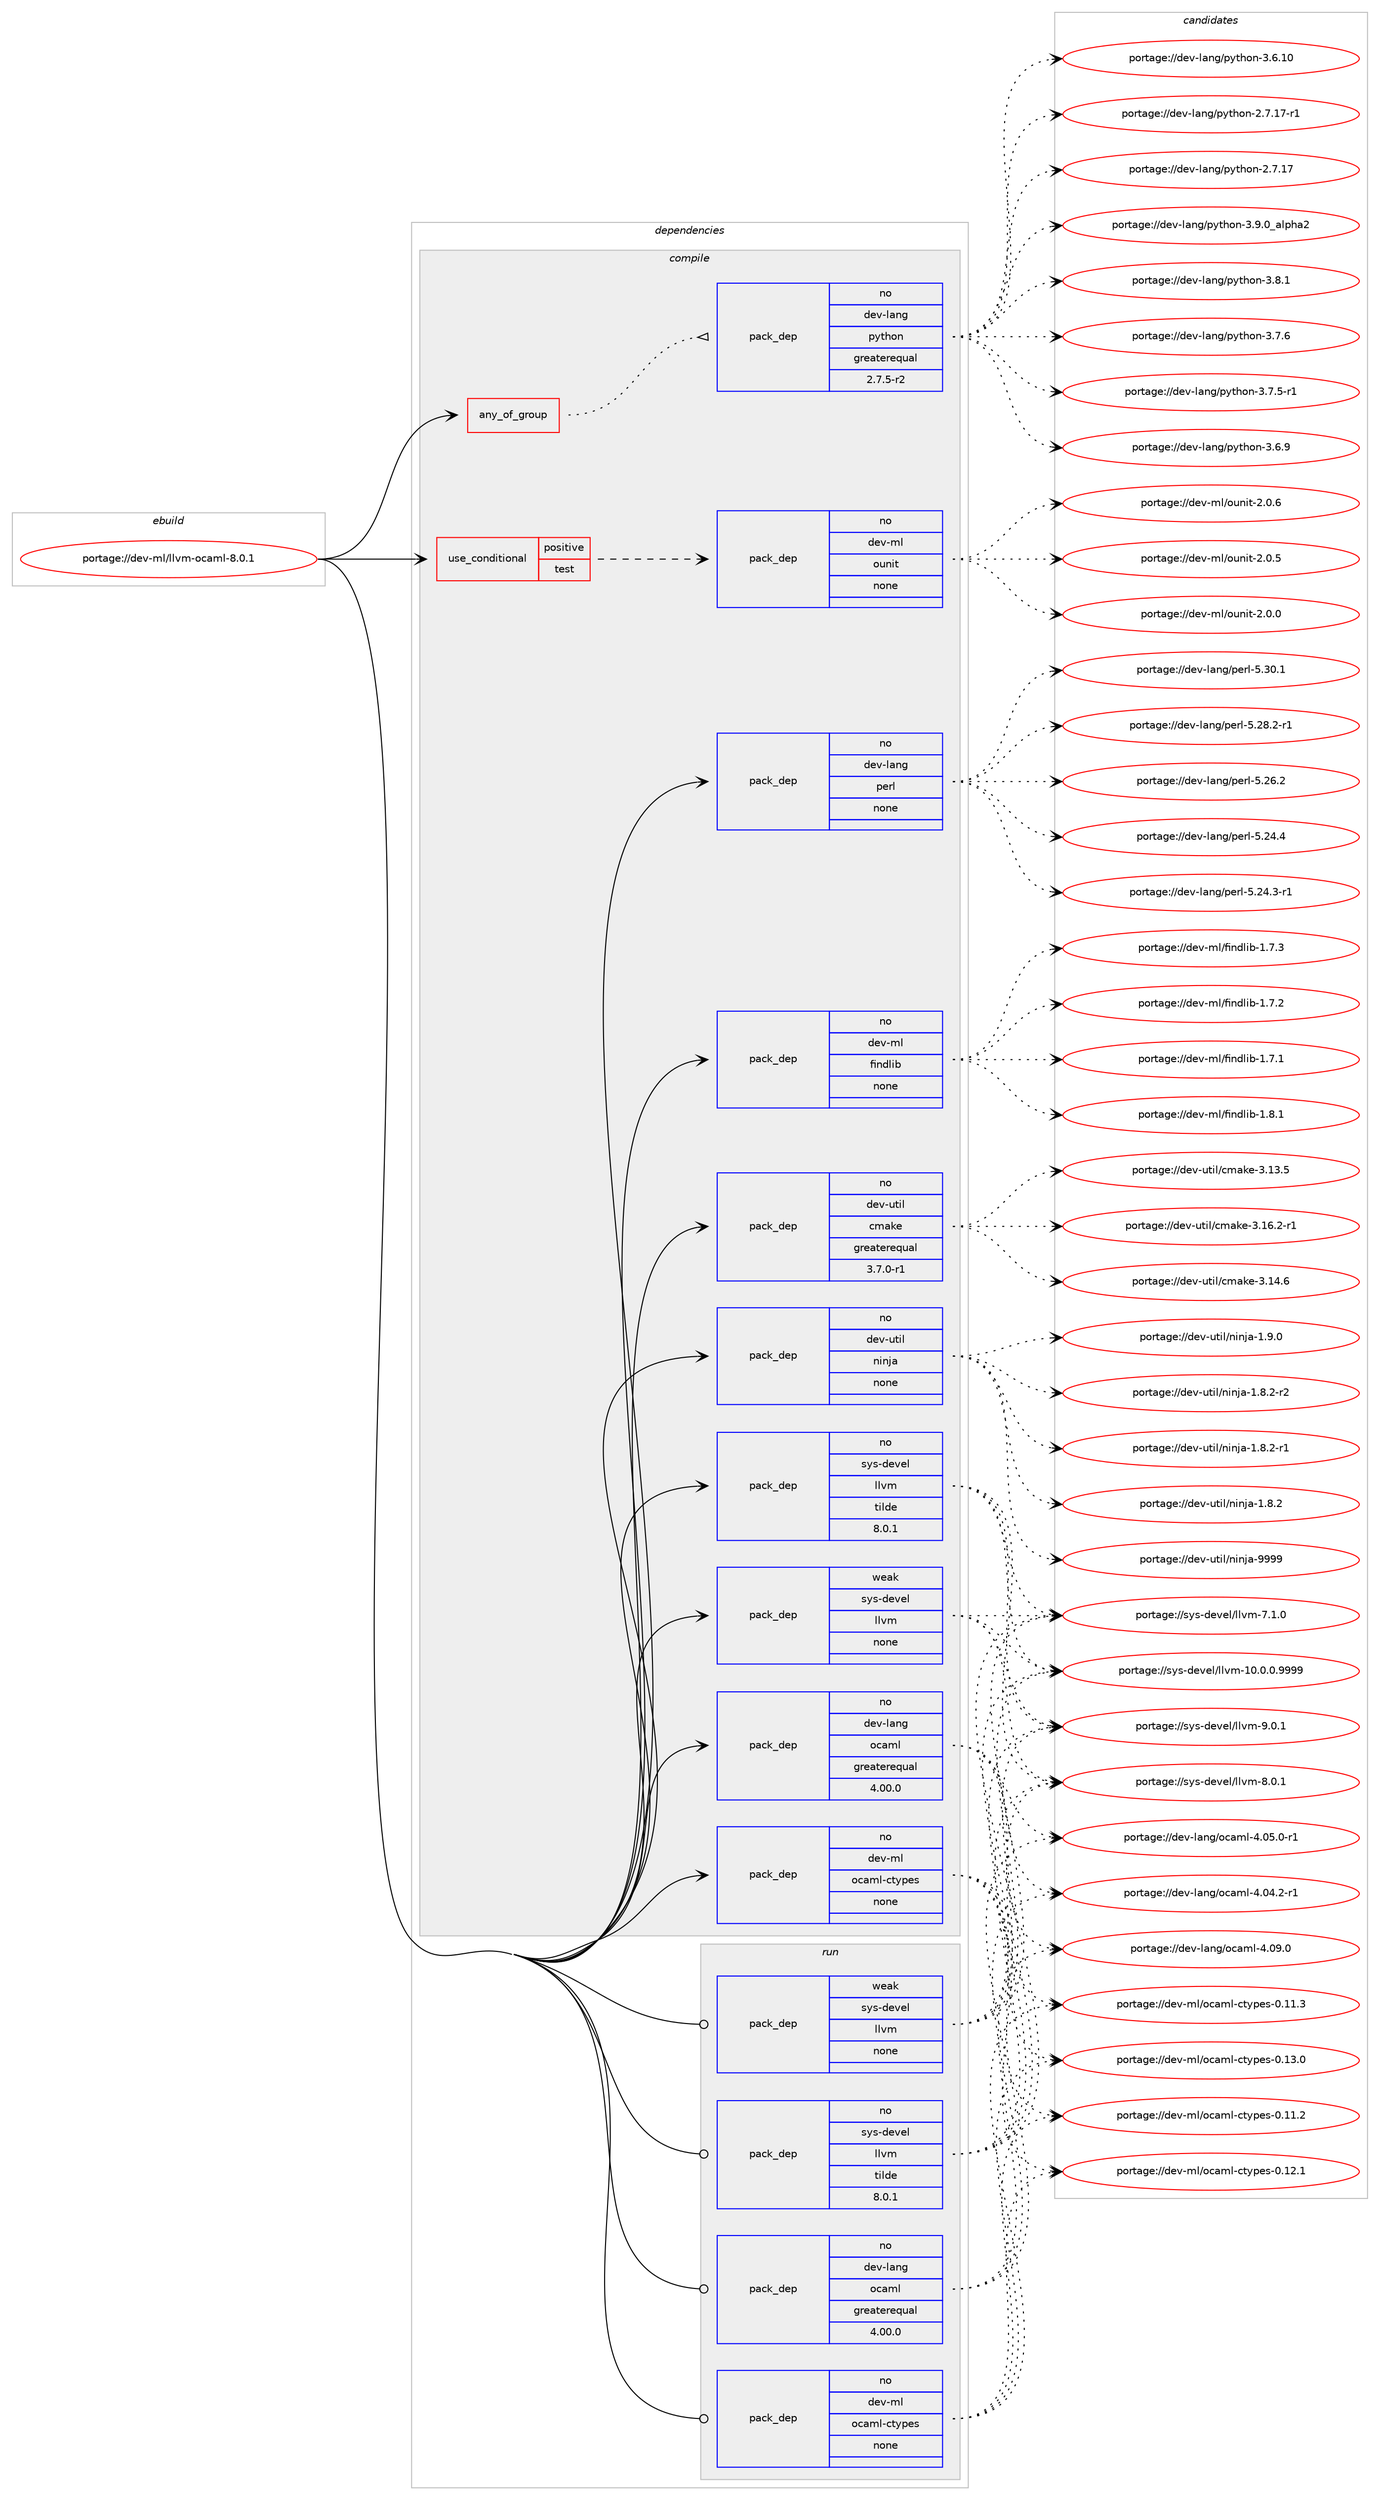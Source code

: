 digraph prolog {

# *************
# Graph options
# *************

newrank=true;
concentrate=true;
compound=true;
graph [rankdir=LR,fontname=Helvetica,fontsize=10,ranksep=1.5];#, ranksep=2.5, nodesep=0.2];
edge  [arrowhead=vee];
node  [fontname=Helvetica,fontsize=10];

# **********
# The ebuild
# **********

subgraph cluster_leftcol {
color=gray;
label=<<i>ebuild</i>>;
id [label="portage://dev-ml/llvm-ocaml-8.0.1", color=red, width=4, href="../dev-ml/llvm-ocaml-8.0.1.svg"];
}

# ****************
# The dependencies
# ****************

subgraph cluster_midcol {
color=gray;
label=<<i>dependencies</i>>;
subgraph cluster_compile {
fillcolor="#eeeeee";
style=filled;
label=<<i>compile</i>>;
subgraph any4905 {
dependency503370 [label=<<TABLE BORDER="0" CELLBORDER="1" CELLSPACING="0" CELLPADDING="4"><TR><TD CELLPADDING="10">any_of_group</TD></TR></TABLE>>, shape=none, color=red];subgraph pack375305 {
dependency503371 [label=<<TABLE BORDER="0" CELLBORDER="1" CELLSPACING="0" CELLPADDING="4" WIDTH="220"><TR><TD ROWSPAN="6" CELLPADDING="30">pack_dep</TD></TR><TR><TD WIDTH="110">no</TD></TR><TR><TD>dev-lang</TD></TR><TR><TD>python</TD></TR><TR><TD>greaterequal</TD></TR><TR><TD>2.7.5-r2</TD></TR></TABLE>>, shape=none, color=blue];
}
dependency503370:e -> dependency503371:w [weight=20,style="dotted",arrowhead="oinv"];
}
id:e -> dependency503370:w [weight=20,style="solid",arrowhead="vee"];
subgraph cond122931 {
dependency503372 [label=<<TABLE BORDER="0" CELLBORDER="1" CELLSPACING="0" CELLPADDING="4"><TR><TD ROWSPAN="3" CELLPADDING="10">use_conditional</TD></TR><TR><TD>positive</TD></TR><TR><TD>test</TD></TR></TABLE>>, shape=none, color=red];
subgraph pack375306 {
dependency503373 [label=<<TABLE BORDER="0" CELLBORDER="1" CELLSPACING="0" CELLPADDING="4" WIDTH="220"><TR><TD ROWSPAN="6" CELLPADDING="30">pack_dep</TD></TR><TR><TD WIDTH="110">no</TD></TR><TR><TD>dev-ml</TD></TR><TR><TD>ounit</TD></TR><TR><TD>none</TD></TR><TR><TD></TD></TR></TABLE>>, shape=none, color=blue];
}
dependency503372:e -> dependency503373:w [weight=20,style="dashed",arrowhead="vee"];
}
id:e -> dependency503372:w [weight=20,style="solid",arrowhead="vee"];
subgraph pack375307 {
dependency503374 [label=<<TABLE BORDER="0" CELLBORDER="1" CELLSPACING="0" CELLPADDING="4" WIDTH="220"><TR><TD ROWSPAN="6" CELLPADDING="30">pack_dep</TD></TR><TR><TD WIDTH="110">no</TD></TR><TR><TD>dev-lang</TD></TR><TR><TD>ocaml</TD></TR><TR><TD>greaterequal</TD></TR><TR><TD>4.00.0</TD></TR></TABLE>>, shape=none, color=blue];
}
id:e -> dependency503374:w [weight=20,style="solid",arrowhead="vee"];
subgraph pack375308 {
dependency503375 [label=<<TABLE BORDER="0" CELLBORDER="1" CELLSPACING="0" CELLPADDING="4" WIDTH="220"><TR><TD ROWSPAN="6" CELLPADDING="30">pack_dep</TD></TR><TR><TD WIDTH="110">no</TD></TR><TR><TD>dev-lang</TD></TR><TR><TD>perl</TD></TR><TR><TD>none</TD></TR><TR><TD></TD></TR></TABLE>>, shape=none, color=blue];
}
id:e -> dependency503375:w [weight=20,style="solid",arrowhead="vee"];
subgraph pack375309 {
dependency503376 [label=<<TABLE BORDER="0" CELLBORDER="1" CELLSPACING="0" CELLPADDING="4" WIDTH="220"><TR><TD ROWSPAN="6" CELLPADDING="30">pack_dep</TD></TR><TR><TD WIDTH="110">no</TD></TR><TR><TD>dev-ml</TD></TR><TR><TD>findlib</TD></TR><TR><TD>none</TD></TR><TR><TD></TD></TR></TABLE>>, shape=none, color=blue];
}
id:e -> dependency503376:w [weight=20,style="solid",arrowhead="vee"];
subgraph pack375310 {
dependency503377 [label=<<TABLE BORDER="0" CELLBORDER="1" CELLSPACING="0" CELLPADDING="4" WIDTH="220"><TR><TD ROWSPAN="6" CELLPADDING="30">pack_dep</TD></TR><TR><TD WIDTH="110">no</TD></TR><TR><TD>dev-ml</TD></TR><TR><TD>ocaml-ctypes</TD></TR><TR><TD>none</TD></TR><TR><TD></TD></TR></TABLE>>, shape=none, color=blue];
}
id:e -> dependency503377:w [weight=20,style="solid",arrowhead="vee"];
subgraph pack375311 {
dependency503378 [label=<<TABLE BORDER="0" CELLBORDER="1" CELLSPACING="0" CELLPADDING="4" WIDTH="220"><TR><TD ROWSPAN="6" CELLPADDING="30">pack_dep</TD></TR><TR><TD WIDTH="110">no</TD></TR><TR><TD>dev-util</TD></TR><TR><TD>cmake</TD></TR><TR><TD>greaterequal</TD></TR><TR><TD>3.7.0-r1</TD></TR></TABLE>>, shape=none, color=blue];
}
id:e -> dependency503378:w [weight=20,style="solid",arrowhead="vee"];
subgraph pack375312 {
dependency503379 [label=<<TABLE BORDER="0" CELLBORDER="1" CELLSPACING="0" CELLPADDING="4" WIDTH="220"><TR><TD ROWSPAN="6" CELLPADDING="30">pack_dep</TD></TR><TR><TD WIDTH="110">no</TD></TR><TR><TD>dev-util</TD></TR><TR><TD>ninja</TD></TR><TR><TD>none</TD></TR><TR><TD></TD></TR></TABLE>>, shape=none, color=blue];
}
id:e -> dependency503379:w [weight=20,style="solid",arrowhead="vee"];
subgraph pack375313 {
dependency503380 [label=<<TABLE BORDER="0" CELLBORDER="1" CELLSPACING="0" CELLPADDING="4" WIDTH="220"><TR><TD ROWSPAN="6" CELLPADDING="30">pack_dep</TD></TR><TR><TD WIDTH="110">no</TD></TR><TR><TD>sys-devel</TD></TR><TR><TD>llvm</TD></TR><TR><TD>tilde</TD></TR><TR><TD>8.0.1</TD></TR></TABLE>>, shape=none, color=blue];
}
id:e -> dependency503380:w [weight=20,style="solid",arrowhead="vee"];
subgraph pack375314 {
dependency503381 [label=<<TABLE BORDER="0" CELLBORDER="1" CELLSPACING="0" CELLPADDING="4" WIDTH="220"><TR><TD ROWSPAN="6" CELLPADDING="30">pack_dep</TD></TR><TR><TD WIDTH="110">weak</TD></TR><TR><TD>sys-devel</TD></TR><TR><TD>llvm</TD></TR><TR><TD>none</TD></TR><TR><TD></TD></TR></TABLE>>, shape=none, color=blue];
}
id:e -> dependency503381:w [weight=20,style="solid",arrowhead="vee"];
}
subgraph cluster_compileandrun {
fillcolor="#eeeeee";
style=filled;
label=<<i>compile and run</i>>;
}
subgraph cluster_run {
fillcolor="#eeeeee";
style=filled;
label=<<i>run</i>>;
subgraph pack375315 {
dependency503382 [label=<<TABLE BORDER="0" CELLBORDER="1" CELLSPACING="0" CELLPADDING="4" WIDTH="220"><TR><TD ROWSPAN="6" CELLPADDING="30">pack_dep</TD></TR><TR><TD WIDTH="110">no</TD></TR><TR><TD>dev-lang</TD></TR><TR><TD>ocaml</TD></TR><TR><TD>greaterequal</TD></TR><TR><TD>4.00.0</TD></TR></TABLE>>, shape=none, color=blue];
}
id:e -> dependency503382:w [weight=20,style="solid",arrowhead="odot"];
subgraph pack375316 {
dependency503383 [label=<<TABLE BORDER="0" CELLBORDER="1" CELLSPACING="0" CELLPADDING="4" WIDTH="220"><TR><TD ROWSPAN="6" CELLPADDING="30">pack_dep</TD></TR><TR><TD WIDTH="110">no</TD></TR><TR><TD>dev-ml</TD></TR><TR><TD>ocaml-ctypes</TD></TR><TR><TD>none</TD></TR><TR><TD></TD></TR></TABLE>>, shape=none, color=blue];
}
id:e -> dependency503383:w [weight=20,style="solid",arrowhead="odot"];
subgraph pack375317 {
dependency503384 [label=<<TABLE BORDER="0" CELLBORDER="1" CELLSPACING="0" CELLPADDING="4" WIDTH="220"><TR><TD ROWSPAN="6" CELLPADDING="30">pack_dep</TD></TR><TR><TD WIDTH="110">no</TD></TR><TR><TD>sys-devel</TD></TR><TR><TD>llvm</TD></TR><TR><TD>tilde</TD></TR><TR><TD>8.0.1</TD></TR></TABLE>>, shape=none, color=blue];
}
id:e -> dependency503384:w [weight=20,style="solid",arrowhead="odot"];
subgraph pack375318 {
dependency503385 [label=<<TABLE BORDER="0" CELLBORDER="1" CELLSPACING="0" CELLPADDING="4" WIDTH="220"><TR><TD ROWSPAN="6" CELLPADDING="30">pack_dep</TD></TR><TR><TD WIDTH="110">weak</TD></TR><TR><TD>sys-devel</TD></TR><TR><TD>llvm</TD></TR><TR><TD>none</TD></TR><TR><TD></TD></TR></TABLE>>, shape=none, color=blue];
}
id:e -> dependency503385:w [weight=20,style="solid",arrowhead="odot"];
}
}

# **************
# The candidates
# **************

subgraph cluster_choices {
rank=same;
color=gray;
label=<<i>candidates</i>>;

subgraph choice375305 {
color=black;
nodesep=1;
choice10010111845108971101034711212111610411111045514657464895971081121049750 [label="portage://dev-lang/python-3.9.0_alpha2", color=red, width=4,href="../dev-lang/python-3.9.0_alpha2.svg"];
choice100101118451089711010347112121116104111110455146564649 [label="portage://dev-lang/python-3.8.1", color=red, width=4,href="../dev-lang/python-3.8.1.svg"];
choice100101118451089711010347112121116104111110455146554654 [label="portage://dev-lang/python-3.7.6", color=red, width=4,href="../dev-lang/python-3.7.6.svg"];
choice1001011184510897110103471121211161041111104551465546534511449 [label="portage://dev-lang/python-3.7.5-r1", color=red, width=4,href="../dev-lang/python-3.7.5-r1.svg"];
choice100101118451089711010347112121116104111110455146544657 [label="portage://dev-lang/python-3.6.9", color=red, width=4,href="../dev-lang/python-3.6.9.svg"];
choice10010111845108971101034711212111610411111045514654464948 [label="portage://dev-lang/python-3.6.10", color=red, width=4,href="../dev-lang/python-3.6.10.svg"];
choice100101118451089711010347112121116104111110455046554649554511449 [label="portage://dev-lang/python-2.7.17-r1", color=red, width=4,href="../dev-lang/python-2.7.17-r1.svg"];
choice10010111845108971101034711212111610411111045504655464955 [label="portage://dev-lang/python-2.7.17", color=red, width=4,href="../dev-lang/python-2.7.17.svg"];
dependency503371:e -> choice10010111845108971101034711212111610411111045514657464895971081121049750:w [style=dotted,weight="100"];
dependency503371:e -> choice100101118451089711010347112121116104111110455146564649:w [style=dotted,weight="100"];
dependency503371:e -> choice100101118451089711010347112121116104111110455146554654:w [style=dotted,weight="100"];
dependency503371:e -> choice1001011184510897110103471121211161041111104551465546534511449:w [style=dotted,weight="100"];
dependency503371:e -> choice100101118451089711010347112121116104111110455146544657:w [style=dotted,weight="100"];
dependency503371:e -> choice10010111845108971101034711212111610411111045514654464948:w [style=dotted,weight="100"];
dependency503371:e -> choice100101118451089711010347112121116104111110455046554649554511449:w [style=dotted,weight="100"];
dependency503371:e -> choice10010111845108971101034711212111610411111045504655464955:w [style=dotted,weight="100"];
}
subgraph choice375306 {
color=black;
nodesep=1;
choice1001011184510910847111117110105116455046484654 [label="portage://dev-ml/ounit-2.0.6", color=red, width=4,href="../dev-ml/ounit-2.0.6.svg"];
choice1001011184510910847111117110105116455046484653 [label="portage://dev-ml/ounit-2.0.5", color=red, width=4,href="../dev-ml/ounit-2.0.5.svg"];
choice1001011184510910847111117110105116455046484648 [label="portage://dev-ml/ounit-2.0.0", color=red, width=4,href="../dev-ml/ounit-2.0.0.svg"];
dependency503373:e -> choice1001011184510910847111117110105116455046484654:w [style=dotted,weight="100"];
dependency503373:e -> choice1001011184510910847111117110105116455046484653:w [style=dotted,weight="100"];
dependency503373:e -> choice1001011184510910847111117110105116455046484648:w [style=dotted,weight="100"];
}
subgraph choice375307 {
color=black;
nodesep=1;
choice100101118451089711010347111999710910845524648574648 [label="portage://dev-lang/ocaml-4.09.0", color=red, width=4,href="../dev-lang/ocaml-4.09.0.svg"];
choice1001011184510897110103471119997109108455246485346484511449 [label="portage://dev-lang/ocaml-4.05.0-r1", color=red, width=4,href="../dev-lang/ocaml-4.05.0-r1.svg"];
choice1001011184510897110103471119997109108455246485246504511449 [label="portage://dev-lang/ocaml-4.04.2-r1", color=red, width=4,href="../dev-lang/ocaml-4.04.2-r1.svg"];
dependency503374:e -> choice100101118451089711010347111999710910845524648574648:w [style=dotted,weight="100"];
dependency503374:e -> choice1001011184510897110103471119997109108455246485346484511449:w [style=dotted,weight="100"];
dependency503374:e -> choice1001011184510897110103471119997109108455246485246504511449:w [style=dotted,weight="100"];
}
subgraph choice375308 {
color=black;
nodesep=1;
choice10010111845108971101034711210111410845534651484649 [label="portage://dev-lang/perl-5.30.1", color=red, width=4,href="../dev-lang/perl-5.30.1.svg"];
choice100101118451089711010347112101114108455346505646504511449 [label="portage://dev-lang/perl-5.28.2-r1", color=red, width=4,href="../dev-lang/perl-5.28.2-r1.svg"];
choice10010111845108971101034711210111410845534650544650 [label="portage://dev-lang/perl-5.26.2", color=red, width=4,href="../dev-lang/perl-5.26.2.svg"];
choice10010111845108971101034711210111410845534650524652 [label="portage://dev-lang/perl-5.24.4", color=red, width=4,href="../dev-lang/perl-5.24.4.svg"];
choice100101118451089711010347112101114108455346505246514511449 [label="portage://dev-lang/perl-5.24.3-r1", color=red, width=4,href="../dev-lang/perl-5.24.3-r1.svg"];
dependency503375:e -> choice10010111845108971101034711210111410845534651484649:w [style=dotted,weight="100"];
dependency503375:e -> choice100101118451089711010347112101114108455346505646504511449:w [style=dotted,weight="100"];
dependency503375:e -> choice10010111845108971101034711210111410845534650544650:w [style=dotted,weight="100"];
dependency503375:e -> choice10010111845108971101034711210111410845534650524652:w [style=dotted,weight="100"];
dependency503375:e -> choice100101118451089711010347112101114108455346505246514511449:w [style=dotted,weight="100"];
}
subgraph choice375309 {
color=black;
nodesep=1;
choice100101118451091084710210511010010810598454946564649 [label="portage://dev-ml/findlib-1.8.1", color=red, width=4,href="../dev-ml/findlib-1.8.1.svg"];
choice100101118451091084710210511010010810598454946554651 [label="portage://dev-ml/findlib-1.7.3", color=red, width=4,href="../dev-ml/findlib-1.7.3.svg"];
choice100101118451091084710210511010010810598454946554650 [label="portage://dev-ml/findlib-1.7.2", color=red, width=4,href="../dev-ml/findlib-1.7.2.svg"];
choice100101118451091084710210511010010810598454946554649 [label="portage://dev-ml/findlib-1.7.1", color=red, width=4,href="../dev-ml/findlib-1.7.1.svg"];
dependency503376:e -> choice100101118451091084710210511010010810598454946564649:w [style=dotted,weight="100"];
dependency503376:e -> choice100101118451091084710210511010010810598454946554651:w [style=dotted,weight="100"];
dependency503376:e -> choice100101118451091084710210511010010810598454946554650:w [style=dotted,weight="100"];
dependency503376:e -> choice100101118451091084710210511010010810598454946554649:w [style=dotted,weight="100"];
}
subgraph choice375310 {
color=black;
nodesep=1;
choice10010111845109108471119997109108459911612111210111545484649514648 [label="portage://dev-ml/ocaml-ctypes-0.13.0", color=red, width=4,href="../dev-ml/ocaml-ctypes-0.13.0.svg"];
choice10010111845109108471119997109108459911612111210111545484649504649 [label="portage://dev-ml/ocaml-ctypes-0.12.1", color=red, width=4,href="../dev-ml/ocaml-ctypes-0.12.1.svg"];
choice10010111845109108471119997109108459911612111210111545484649494651 [label="portage://dev-ml/ocaml-ctypes-0.11.3", color=red, width=4,href="../dev-ml/ocaml-ctypes-0.11.3.svg"];
choice10010111845109108471119997109108459911612111210111545484649494650 [label="portage://dev-ml/ocaml-ctypes-0.11.2", color=red, width=4,href="../dev-ml/ocaml-ctypes-0.11.2.svg"];
dependency503377:e -> choice10010111845109108471119997109108459911612111210111545484649514648:w [style=dotted,weight="100"];
dependency503377:e -> choice10010111845109108471119997109108459911612111210111545484649504649:w [style=dotted,weight="100"];
dependency503377:e -> choice10010111845109108471119997109108459911612111210111545484649494651:w [style=dotted,weight="100"];
dependency503377:e -> choice10010111845109108471119997109108459911612111210111545484649494650:w [style=dotted,weight="100"];
}
subgraph choice375311 {
color=black;
nodesep=1;
choice10010111845117116105108479910997107101455146495446504511449 [label="portage://dev-util/cmake-3.16.2-r1", color=red, width=4,href="../dev-util/cmake-3.16.2-r1.svg"];
choice1001011184511711610510847991099710710145514649524654 [label="portage://dev-util/cmake-3.14.6", color=red, width=4,href="../dev-util/cmake-3.14.6.svg"];
choice1001011184511711610510847991099710710145514649514653 [label="portage://dev-util/cmake-3.13.5", color=red, width=4,href="../dev-util/cmake-3.13.5.svg"];
dependency503378:e -> choice10010111845117116105108479910997107101455146495446504511449:w [style=dotted,weight="100"];
dependency503378:e -> choice1001011184511711610510847991099710710145514649524654:w [style=dotted,weight="100"];
dependency503378:e -> choice1001011184511711610510847991099710710145514649514653:w [style=dotted,weight="100"];
}
subgraph choice375312 {
color=black;
nodesep=1;
choice1001011184511711610510847110105110106974557575757 [label="portage://dev-util/ninja-9999", color=red, width=4,href="../dev-util/ninja-9999.svg"];
choice100101118451171161051084711010511010697454946574648 [label="portage://dev-util/ninja-1.9.0", color=red, width=4,href="../dev-util/ninja-1.9.0.svg"];
choice1001011184511711610510847110105110106974549465646504511450 [label="portage://dev-util/ninja-1.8.2-r2", color=red, width=4,href="../dev-util/ninja-1.8.2-r2.svg"];
choice1001011184511711610510847110105110106974549465646504511449 [label="portage://dev-util/ninja-1.8.2-r1", color=red, width=4,href="../dev-util/ninja-1.8.2-r1.svg"];
choice100101118451171161051084711010511010697454946564650 [label="portage://dev-util/ninja-1.8.2", color=red, width=4,href="../dev-util/ninja-1.8.2.svg"];
dependency503379:e -> choice1001011184511711610510847110105110106974557575757:w [style=dotted,weight="100"];
dependency503379:e -> choice100101118451171161051084711010511010697454946574648:w [style=dotted,weight="100"];
dependency503379:e -> choice1001011184511711610510847110105110106974549465646504511450:w [style=dotted,weight="100"];
dependency503379:e -> choice1001011184511711610510847110105110106974549465646504511449:w [style=dotted,weight="100"];
dependency503379:e -> choice100101118451171161051084711010511010697454946564650:w [style=dotted,weight="100"];
}
subgraph choice375313 {
color=black;
nodesep=1;
choice1151211154510010111810110847108108118109455746484649 [label="portage://sys-devel/llvm-9.0.1", color=red, width=4,href="../sys-devel/llvm-9.0.1.svg"];
choice1151211154510010111810110847108108118109455646484649 [label="portage://sys-devel/llvm-8.0.1", color=red, width=4,href="../sys-devel/llvm-8.0.1.svg"];
choice1151211154510010111810110847108108118109455546494648 [label="portage://sys-devel/llvm-7.1.0", color=red, width=4,href="../sys-devel/llvm-7.1.0.svg"];
choice1151211154510010111810110847108108118109454948464846484657575757 [label="portage://sys-devel/llvm-10.0.0.9999", color=red, width=4,href="../sys-devel/llvm-10.0.0.9999.svg"];
dependency503380:e -> choice1151211154510010111810110847108108118109455746484649:w [style=dotted,weight="100"];
dependency503380:e -> choice1151211154510010111810110847108108118109455646484649:w [style=dotted,weight="100"];
dependency503380:e -> choice1151211154510010111810110847108108118109455546494648:w [style=dotted,weight="100"];
dependency503380:e -> choice1151211154510010111810110847108108118109454948464846484657575757:w [style=dotted,weight="100"];
}
subgraph choice375314 {
color=black;
nodesep=1;
choice1151211154510010111810110847108108118109455746484649 [label="portage://sys-devel/llvm-9.0.1", color=red, width=4,href="../sys-devel/llvm-9.0.1.svg"];
choice1151211154510010111810110847108108118109455646484649 [label="portage://sys-devel/llvm-8.0.1", color=red, width=4,href="../sys-devel/llvm-8.0.1.svg"];
choice1151211154510010111810110847108108118109455546494648 [label="portage://sys-devel/llvm-7.1.0", color=red, width=4,href="../sys-devel/llvm-7.1.0.svg"];
choice1151211154510010111810110847108108118109454948464846484657575757 [label="portage://sys-devel/llvm-10.0.0.9999", color=red, width=4,href="../sys-devel/llvm-10.0.0.9999.svg"];
dependency503381:e -> choice1151211154510010111810110847108108118109455746484649:w [style=dotted,weight="100"];
dependency503381:e -> choice1151211154510010111810110847108108118109455646484649:w [style=dotted,weight="100"];
dependency503381:e -> choice1151211154510010111810110847108108118109455546494648:w [style=dotted,weight="100"];
dependency503381:e -> choice1151211154510010111810110847108108118109454948464846484657575757:w [style=dotted,weight="100"];
}
subgraph choice375315 {
color=black;
nodesep=1;
choice100101118451089711010347111999710910845524648574648 [label="portage://dev-lang/ocaml-4.09.0", color=red, width=4,href="../dev-lang/ocaml-4.09.0.svg"];
choice1001011184510897110103471119997109108455246485346484511449 [label="portage://dev-lang/ocaml-4.05.0-r1", color=red, width=4,href="../dev-lang/ocaml-4.05.0-r1.svg"];
choice1001011184510897110103471119997109108455246485246504511449 [label="portage://dev-lang/ocaml-4.04.2-r1", color=red, width=4,href="../dev-lang/ocaml-4.04.2-r1.svg"];
dependency503382:e -> choice100101118451089711010347111999710910845524648574648:w [style=dotted,weight="100"];
dependency503382:e -> choice1001011184510897110103471119997109108455246485346484511449:w [style=dotted,weight="100"];
dependency503382:e -> choice1001011184510897110103471119997109108455246485246504511449:w [style=dotted,weight="100"];
}
subgraph choice375316 {
color=black;
nodesep=1;
choice10010111845109108471119997109108459911612111210111545484649514648 [label="portage://dev-ml/ocaml-ctypes-0.13.0", color=red, width=4,href="../dev-ml/ocaml-ctypes-0.13.0.svg"];
choice10010111845109108471119997109108459911612111210111545484649504649 [label="portage://dev-ml/ocaml-ctypes-0.12.1", color=red, width=4,href="../dev-ml/ocaml-ctypes-0.12.1.svg"];
choice10010111845109108471119997109108459911612111210111545484649494651 [label="portage://dev-ml/ocaml-ctypes-0.11.3", color=red, width=4,href="../dev-ml/ocaml-ctypes-0.11.3.svg"];
choice10010111845109108471119997109108459911612111210111545484649494650 [label="portage://dev-ml/ocaml-ctypes-0.11.2", color=red, width=4,href="../dev-ml/ocaml-ctypes-0.11.2.svg"];
dependency503383:e -> choice10010111845109108471119997109108459911612111210111545484649514648:w [style=dotted,weight="100"];
dependency503383:e -> choice10010111845109108471119997109108459911612111210111545484649504649:w [style=dotted,weight="100"];
dependency503383:e -> choice10010111845109108471119997109108459911612111210111545484649494651:w [style=dotted,weight="100"];
dependency503383:e -> choice10010111845109108471119997109108459911612111210111545484649494650:w [style=dotted,weight="100"];
}
subgraph choice375317 {
color=black;
nodesep=1;
choice1151211154510010111810110847108108118109455746484649 [label="portage://sys-devel/llvm-9.0.1", color=red, width=4,href="../sys-devel/llvm-9.0.1.svg"];
choice1151211154510010111810110847108108118109455646484649 [label="portage://sys-devel/llvm-8.0.1", color=red, width=4,href="../sys-devel/llvm-8.0.1.svg"];
choice1151211154510010111810110847108108118109455546494648 [label="portage://sys-devel/llvm-7.1.0", color=red, width=4,href="../sys-devel/llvm-7.1.0.svg"];
choice1151211154510010111810110847108108118109454948464846484657575757 [label="portage://sys-devel/llvm-10.0.0.9999", color=red, width=4,href="../sys-devel/llvm-10.0.0.9999.svg"];
dependency503384:e -> choice1151211154510010111810110847108108118109455746484649:w [style=dotted,weight="100"];
dependency503384:e -> choice1151211154510010111810110847108108118109455646484649:w [style=dotted,weight="100"];
dependency503384:e -> choice1151211154510010111810110847108108118109455546494648:w [style=dotted,weight="100"];
dependency503384:e -> choice1151211154510010111810110847108108118109454948464846484657575757:w [style=dotted,weight="100"];
}
subgraph choice375318 {
color=black;
nodesep=1;
choice1151211154510010111810110847108108118109455746484649 [label="portage://sys-devel/llvm-9.0.1", color=red, width=4,href="../sys-devel/llvm-9.0.1.svg"];
choice1151211154510010111810110847108108118109455646484649 [label="portage://sys-devel/llvm-8.0.1", color=red, width=4,href="../sys-devel/llvm-8.0.1.svg"];
choice1151211154510010111810110847108108118109455546494648 [label="portage://sys-devel/llvm-7.1.0", color=red, width=4,href="../sys-devel/llvm-7.1.0.svg"];
choice1151211154510010111810110847108108118109454948464846484657575757 [label="portage://sys-devel/llvm-10.0.0.9999", color=red, width=4,href="../sys-devel/llvm-10.0.0.9999.svg"];
dependency503385:e -> choice1151211154510010111810110847108108118109455746484649:w [style=dotted,weight="100"];
dependency503385:e -> choice1151211154510010111810110847108108118109455646484649:w [style=dotted,weight="100"];
dependency503385:e -> choice1151211154510010111810110847108108118109455546494648:w [style=dotted,weight="100"];
dependency503385:e -> choice1151211154510010111810110847108108118109454948464846484657575757:w [style=dotted,weight="100"];
}
}

}
